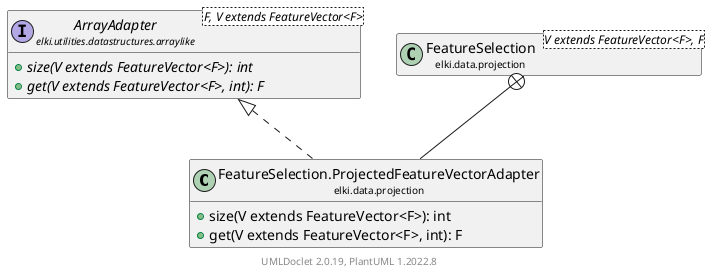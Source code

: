 @startuml
    remove .*\.(Instance|Par|Parameterizer|Factory)$
    set namespaceSeparator none
    hide empty fields
    hide empty methods

    class "<size:14>FeatureSelection.ProjectedFeatureVectorAdapter\n<size:10>elki.data.projection" as elki.data.projection.FeatureSelection.ProjectedFeatureVectorAdapter [[FeatureSelection.ProjectedFeatureVectorAdapter.html]] {
        +size(V extends FeatureVector<F>): int
        +get(V extends FeatureVector<F>, int): F
    }

    interface "<size:14>ArrayAdapter\n<size:10>elki.utilities.datastructures.arraylike" as elki.utilities.datastructures.arraylike.ArrayAdapter<F, V extends FeatureVector<F>> [[../../utilities/datastructures/arraylike/ArrayAdapter.html]] {
        {abstract} +size(V extends FeatureVector<F>): int
        {abstract} +get(V extends FeatureVector<F>, int): F
    }
    class "<size:14>FeatureSelection\n<size:10>elki.data.projection" as elki.data.projection.FeatureSelection<V extends FeatureVector<F>, F> [[FeatureSelection.html]]

    elki.utilities.datastructures.arraylike.ArrayAdapter <|.. elki.data.projection.FeatureSelection.ProjectedFeatureVectorAdapter
    elki.data.projection.FeatureSelection +-- elki.data.projection.FeatureSelection.ProjectedFeatureVectorAdapter

    center footer UMLDoclet 2.0.19, PlantUML 1.2022.8
@enduml
